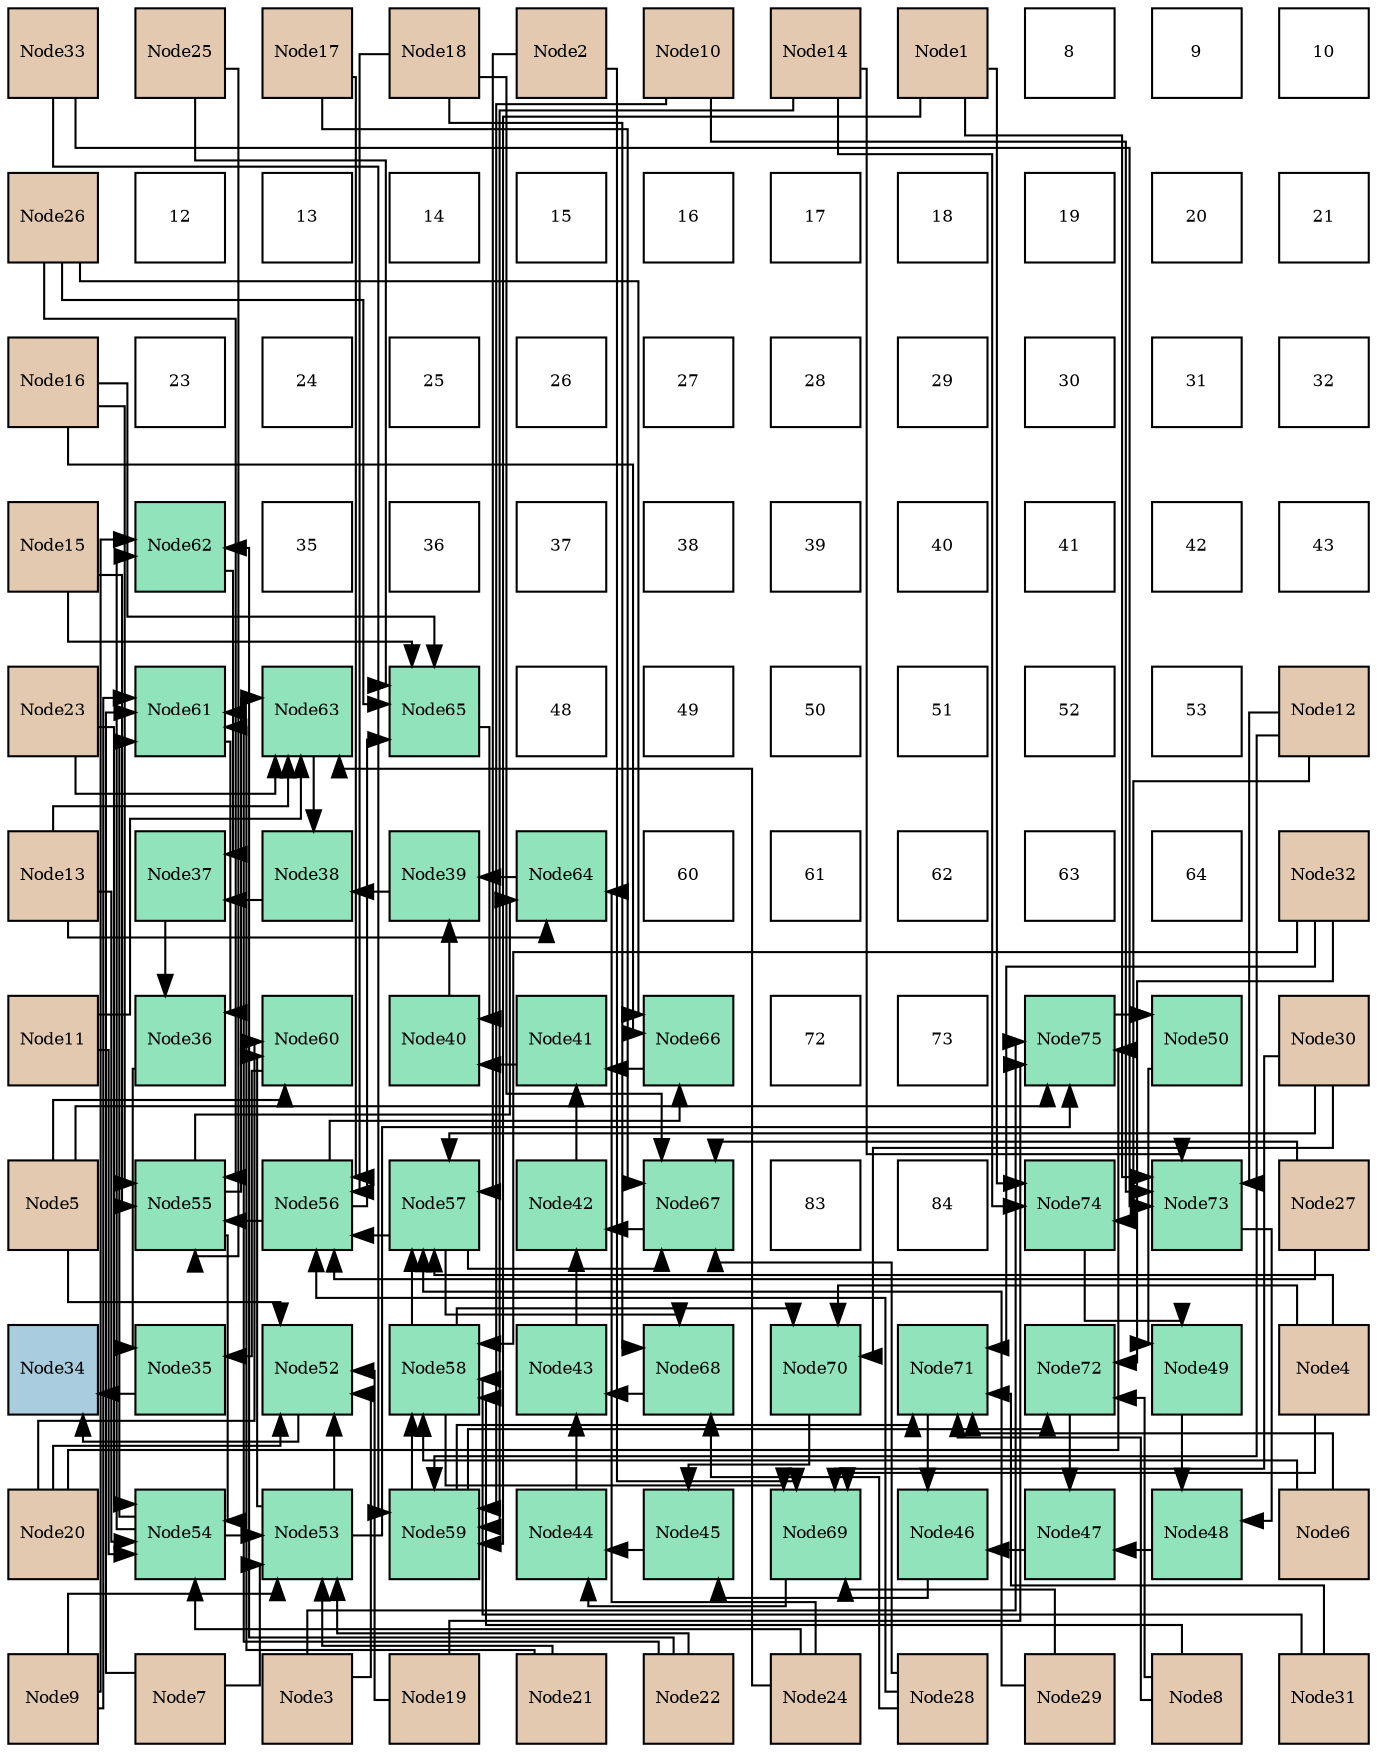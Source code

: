 digraph layout{
 rankdir=TB;
 splines=ortho;
 node [style=filled shape=square fixedsize=true width=0.6];
0[label="Node33", fontsize=8, fillcolor="#e3c9af"];
1[label="Node25", fontsize=8, fillcolor="#e3c9af"];
2[label="Node17", fontsize=8, fillcolor="#e3c9af"];
3[label="Node18", fontsize=8, fillcolor="#e3c9af"];
4[label="Node2", fontsize=8, fillcolor="#e3c9af"];
5[label="Node10", fontsize=8, fillcolor="#e3c9af"];
6[label="Node14", fontsize=8, fillcolor="#e3c9af"];
7[label="Node1", fontsize=8, fillcolor="#e3c9af"];
8[label="8", fontsize=8, fillcolor="#ffffff"];
9[label="9", fontsize=8, fillcolor="#ffffff"];
10[label="10", fontsize=8, fillcolor="#ffffff"];
11[label="Node26", fontsize=8, fillcolor="#e3c9af"];
12[label="12", fontsize=8, fillcolor="#ffffff"];
13[label="13", fontsize=8, fillcolor="#ffffff"];
14[label="14", fontsize=8, fillcolor="#ffffff"];
15[label="15", fontsize=8, fillcolor="#ffffff"];
16[label="16", fontsize=8, fillcolor="#ffffff"];
17[label="17", fontsize=8, fillcolor="#ffffff"];
18[label="18", fontsize=8, fillcolor="#ffffff"];
19[label="19", fontsize=8, fillcolor="#ffffff"];
20[label="20", fontsize=8, fillcolor="#ffffff"];
21[label="21", fontsize=8, fillcolor="#ffffff"];
22[label="Node16", fontsize=8, fillcolor="#e3c9af"];
23[label="23", fontsize=8, fillcolor="#ffffff"];
24[label="24", fontsize=8, fillcolor="#ffffff"];
25[label="25", fontsize=8, fillcolor="#ffffff"];
26[label="26", fontsize=8, fillcolor="#ffffff"];
27[label="27", fontsize=8, fillcolor="#ffffff"];
28[label="28", fontsize=8, fillcolor="#ffffff"];
29[label="29", fontsize=8, fillcolor="#ffffff"];
30[label="30", fontsize=8, fillcolor="#ffffff"];
31[label="31", fontsize=8, fillcolor="#ffffff"];
32[label="32", fontsize=8, fillcolor="#ffffff"];
33[label="Node15", fontsize=8, fillcolor="#e3c9af"];
34[label="Node62", fontsize=8, fillcolor="#91e3bb"];
35[label="35", fontsize=8, fillcolor="#ffffff"];
36[label="36", fontsize=8, fillcolor="#ffffff"];
37[label="37", fontsize=8, fillcolor="#ffffff"];
38[label="38", fontsize=8, fillcolor="#ffffff"];
39[label="39", fontsize=8, fillcolor="#ffffff"];
40[label="40", fontsize=8, fillcolor="#ffffff"];
41[label="41", fontsize=8, fillcolor="#ffffff"];
42[label="42", fontsize=8, fillcolor="#ffffff"];
43[label="43", fontsize=8, fillcolor="#ffffff"];
44[label="Node23", fontsize=8, fillcolor="#e3c9af"];
45[label="Node61", fontsize=8, fillcolor="#91e3bb"];
46[label="Node63", fontsize=8, fillcolor="#91e3bb"];
47[label="Node65", fontsize=8, fillcolor="#91e3bb"];
48[label="48", fontsize=8, fillcolor="#ffffff"];
49[label="49", fontsize=8, fillcolor="#ffffff"];
50[label="50", fontsize=8, fillcolor="#ffffff"];
51[label="51", fontsize=8, fillcolor="#ffffff"];
52[label="52", fontsize=8, fillcolor="#ffffff"];
53[label="53", fontsize=8, fillcolor="#ffffff"];
54[label="Node12", fontsize=8, fillcolor="#e3c9af"];
55[label="Node13", fontsize=8, fillcolor="#e3c9af"];
56[label="Node37", fontsize=8, fillcolor="#91e3bb"];
57[label="Node38", fontsize=8, fillcolor="#91e3bb"];
58[label="Node39", fontsize=8, fillcolor="#91e3bb"];
59[label="Node64", fontsize=8, fillcolor="#91e3bb"];
60[label="60", fontsize=8, fillcolor="#ffffff"];
61[label="61", fontsize=8, fillcolor="#ffffff"];
62[label="62", fontsize=8, fillcolor="#ffffff"];
63[label="63", fontsize=8, fillcolor="#ffffff"];
64[label="64", fontsize=8, fillcolor="#ffffff"];
65[label="Node32", fontsize=8, fillcolor="#e3c9af"];
66[label="Node11", fontsize=8, fillcolor="#e3c9af"];
67[label="Node36", fontsize=8, fillcolor="#91e3bb"];
68[label="Node60", fontsize=8, fillcolor="#91e3bb"];
69[label="Node40", fontsize=8, fillcolor="#91e3bb"];
70[label="Node41", fontsize=8, fillcolor="#91e3bb"];
71[label="Node66", fontsize=8, fillcolor="#91e3bb"];
72[label="72", fontsize=8, fillcolor="#ffffff"];
73[label="73", fontsize=8, fillcolor="#ffffff"];
74[label="Node75", fontsize=8, fillcolor="#91e3bb"];
75[label="Node50", fontsize=8, fillcolor="#91e3bb"];
76[label="Node30", fontsize=8, fillcolor="#e3c9af"];
77[label="Node5", fontsize=8, fillcolor="#e3c9af"];
78[label="Node55", fontsize=8, fillcolor="#91e3bb"];
79[label="Node56", fontsize=8, fillcolor="#91e3bb"];
80[label="Node57", fontsize=8, fillcolor="#91e3bb"];
81[label="Node42", fontsize=8, fillcolor="#91e3bb"];
82[label="Node67", fontsize=8, fillcolor="#91e3bb"];
83[label="83", fontsize=8, fillcolor="#ffffff"];
84[label="84", fontsize=8, fillcolor="#ffffff"];
85[label="Node74", fontsize=8, fillcolor="#91e3bb"];
86[label="Node73", fontsize=8, fillcolor="#91e3bb"];
87[label="Node27", fontsize=8, fillcolor="#e3c9af"];
88[label="Node34", fontsize=8, fillcolor="#a9ccde"];
89[label="Node35", fontsize=8, fillcolor="#91e3bb"];
90[label="Node52", fontsize=8, fillcolor="#91e3bb"];
91[label="Node58", fontsize=8, fillcolor="#91e3bb"];
92[label="Node43", fontsize=8, fillcolor="#91e3bb"];
93[label="Node68", fontsize=8, fillcolor="#91e3bb"];
94[label="Node70", fontsize=8, fillcolor="#91e3bb"];
95[label="Node71", fontsize=8, fillcolor="#91e3bb"];
96[label="Node72", fontsize=8, fillcolor="#91e3bb"];
97[label="Node49", fontsize=8, fillcolor="#91e3bb"];
98[label="Node4", fontsize=8, fillcolor="#e3c9af"];
99[label="Node20", fontsize=8, fillcolor="#e3c9af"];
100[label="Node54", fontsize=8, fillcolor="#91e3bb"];
101[label="Node53", fontsize=8, fillcolor="#91e3bb"];
102[label="Node59", fontsize=8, fillcolor="#91e3bb"];
103[label="Node44", fontsize=8, fillcolor="#91e3bb"];
104[label="Node45", fontsize=8, fillcolor="#91e3bb"];
105[label="Node69", fontsize=8, fillcolor="#91e3bb"];
106[label="Node46", fontsize=8, fillcolor="#91e3bb"];
107[label="Node47", fontsize=8, fillcolor="#91e3bb"];
108[label="Node48", fontsize=8, fillcolor="#91e3bb"];
109[label="Node6", fontsize=8, fillcolor="#e3c9af"];
110[label="Node9", fontsize=8, fillcolor="#e3c9af"];
111[label="Node7", fontsize=8, fillcolor="#e3c9af"];
112[label="Node3", fontsize=8, fillcolor="#e3c9af"];
113[label="Node19", fontsize=8, fillcolor="#e3c9af"];
114[label="Node21", fontsize=8, fillcolor="#e3c9af"];
115[label="Node22", fontsize=8, fillcolor="#e3c9af"];
116[label="Node24", fontsize=8, fillcolor="#e3c9af"];
117[label="Node28", fontsize=8, fillcolor="#e3c9af"];
118[label="Node29", fontsize=8, fillcolor="#e3c9af"];
119[label="Node8", fontsize=8, fillcolor="#e3c9af"];
120[label="Node31", fontsize=8, fillcolor="#e3c9af"];
edge [constraint=false, style=vis];89 -> 88;
90 -> 88;
67 -> 89;
68 -> 89;
56 -> 67;
45 -> 67;
57 -> 56;
34 -> 56;
58 -> 57;
46 -> 57;
69 -> 58;
59 -> 58;
70 -> 69;
47 -> 69;
81 -> 70;
71 -> 70;
92 -> 81;
82 -> 81;
103 -> 92;
93 -> 92;
104 -> 103;
105 -> 103;
106 -> 104;
94 -> 104;
107 -> 106;
95 -> 106;
108 -> 107;
96 -> 107;
97 -> 108;
86 -> 108;
75 -> 97;
85 -> 97;
74 -> 75;
101 -> 90;
112 -> 90;
77 -> 90;
113 -> 90;
99 -> 90;
101 -> 68;
77 -> 68;
99 -> 68;
101 -> 74;
112 -> 74;
77 -> 74;
113 -> 74;
99 -> 74;
100 -> 101;
111 -> 101;
110 -> 101;
114 -> 101;
115 -> 101;
100 -> 45;
111 -> 45;
110 -> 45;
114 -> 45;
115 -> 45;
100 -> 34;
110 -> 34;
115 -> 34;
78 -> 100;
66 -> 100;
55 -> 100;
44 -> 100;
116 -> 100;
78 -> 46;
66 -> 46;
55 -> 46;
44 -> 46;
116 -> 46;
78 -> 59;
55 -> 59;
116 -> 59;
79 -> 78;
33 -> 78;
22 -> 78;
1 -> 78;
11 -> 78;
79 -> 47;
33 -> 47;
22 -> 47;
1 -> 47;
11 -> 47;
79 -> 71;
22 -> 71;
11 -> 71;
80 -> 79;
2 -> 79;
3 -> 79;
87 -> 79;
117 -> 79;
80 -> 82;
2 -> 82;
3 -> 82;
87 -> 82;
117 -> 82;
80 -> 93;
3 -> 93;
117 -> 93;
91 -> 80;
4 -> 80;
98 -> 80;
118 -> 80;
76 -> 80;
91 -> 105;
4 -> 105;
98 -> 105;
118 -> 105;
76 -> 105;
91 -> 94;
98 -> 94;
76 -> 94;
102 -> 91;
109 -> 91;
119 -> 91;
120 -> 91;
65 -> 91;
102 -> 95;
109 -> 95;
119 -> 95;
120 -> 95;
65 -> 95;
102 -> 96;
119 -> 96;
65 -> 96;
7 -> 102;
5 -> 102;
54 -> 102;
6 -> 102;
0 -> 102;
7 -> 86;
5 -> 86;
54 -> 86;
6 -> 86;
0 -> 86;
7 -> 85;
54 -> 85;
6 -> 85;
edge [constraint=true, style=invis];
0 -> 11 -> 22 -> 33 -> 44 -> 55 -> 66 -> 77 -> 88 -> 99 -> 110;
1 -> 12 -> 23 -> 34 -> 45 -> 56 -> 67 -> 78 -> 89 -> 100 -> 111;
2 -> 13 -> 24 -> 35 -> 46 -> 57 -> 68 -> 79 -> 90 -> 101 -> 112;
3 -> 14 -> 25 -> 36 -> 47 -> 58 -> 69 -> 80 -> 91 -> 102 -> 113;
4 -> 15 -> 26 -> 37 -> 48 -> 59 -> 70 -> 81 -> 92 -> 103 -> 114;
5 -> 16 -> 27 -> 38 -> 49 -> 60 -> 71 -> 82 -> 93 -> 104 -> 115;
6 -> 17 -> 28 -> 39 -> 50 -> 61 -> 72 -> 83 -> 94 -> 105 -> 116;
7 -> 18 -> 29 -> 40 -> 51 -> 62 -> 73 -> 84 -> 95 -> 106 -> 117;
8 -> 19 -> 30 -> 41 -> 52 -> 63 -> 74 -> 85 -> 96 -> 107 -> 118;
9 -> 20 -> 31 -> 42 -> 53 -> 64 -> 75 -> 86 -> 97 -> 108 -> 119;
10 -> 21 -> 32 -> 43 -> 54 -> 65 -> 76 -> 87 -> 98 -> 109 -> 120;
rank = same {0 -> 1 -> 2 -> 3 -> 4 -> 5 -> 6 -> 7 -> 8 -> 9 -> 10};
rank = same {11 -> 12 -> 13 -> 14 -> 15 -> 16 -> 17 -> 18 -> 19 -> 20 -> 21};
rank = same {22 -> 23 -> 24 -> 25 -> 26 -> 27 -> 28 -> 29 -> 30 -> 31 -> 32};
rank = same {33 -> 34 -> 35 -> 36 -> 37 -> 38 -> 39 -> 40 -> 41 -> 42 -> 43};
rank = same {44 -> 45 -> 46 -> 47 -> 48 -> 49 -> 50 -> 51 -> 52 -> 53 -> 54};
rank = same {55 -> 56 -> 57 -> 58 -> 59 -> 60 -> 61 -> 62 -> 63 -> 64 -> 65};
rank = same {66 -> 67 -> 68 -> 69 -> 70 -> 71 -> 72 -> 73 -> 74 -> 75 -> 76};
rank = same {77 -> 78 -> 79 -> 80 -> 81 -> 82 -> 83 -> 84 -> 85 -> 86 -> 87};
rank = same {88 -> 89 -> 90 -> 91 -> 92 -> 93 -> 94 -> 95 -> 96 -> 97 -> 98};
rank = same {99 -> 100 -> 101 -> 102 -> 103 -> 104 -> 105 -> 106 -> 107 -> 108 -> 109};
rank = same {110 -> 111 -> 112 -> 113 -> 114 -> 115 -> 116 -> 117 -> 118 -> 119 -> 120};
}